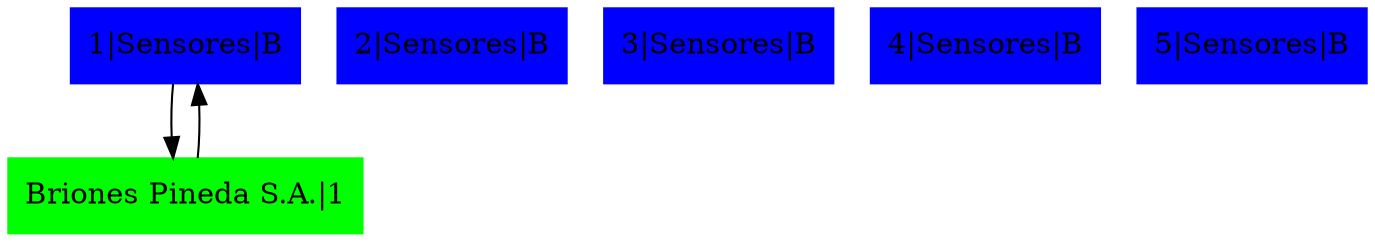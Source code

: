 digraph G{
node[shape=box];
rankdir=TB;
graph[splines=polyline]
node0xbed04f0[label="1|Sensores|B",color=blue,style =filled];
node0xc0001a4280[label="Briones Pineda S.A.|1",color=green,style =filled];
node0xbed04f0->node0xc0001a4280;
node0xc0001a4280->node0xbed04f0;
node0xbed0520[label="2|Sensores|B",color=blue,style =filled];
{rank=same;node0xbed0520;node0xbed04f0}
node0xbed0550[label="3|Sensores|B",color=blue,style =filled];
{rank=same;node0xbed0550;node0xbed0520}
node0xbed0580[label="4|Sensores|B",color=blue,style =filled];
{rank=same;node0xbed0580;node0xbed0550}
node0xbed05b0[label="5|Sensores|B",color=blue,style =filled];
{rank=same;node0xbed05b0;node0xbed0580}
}